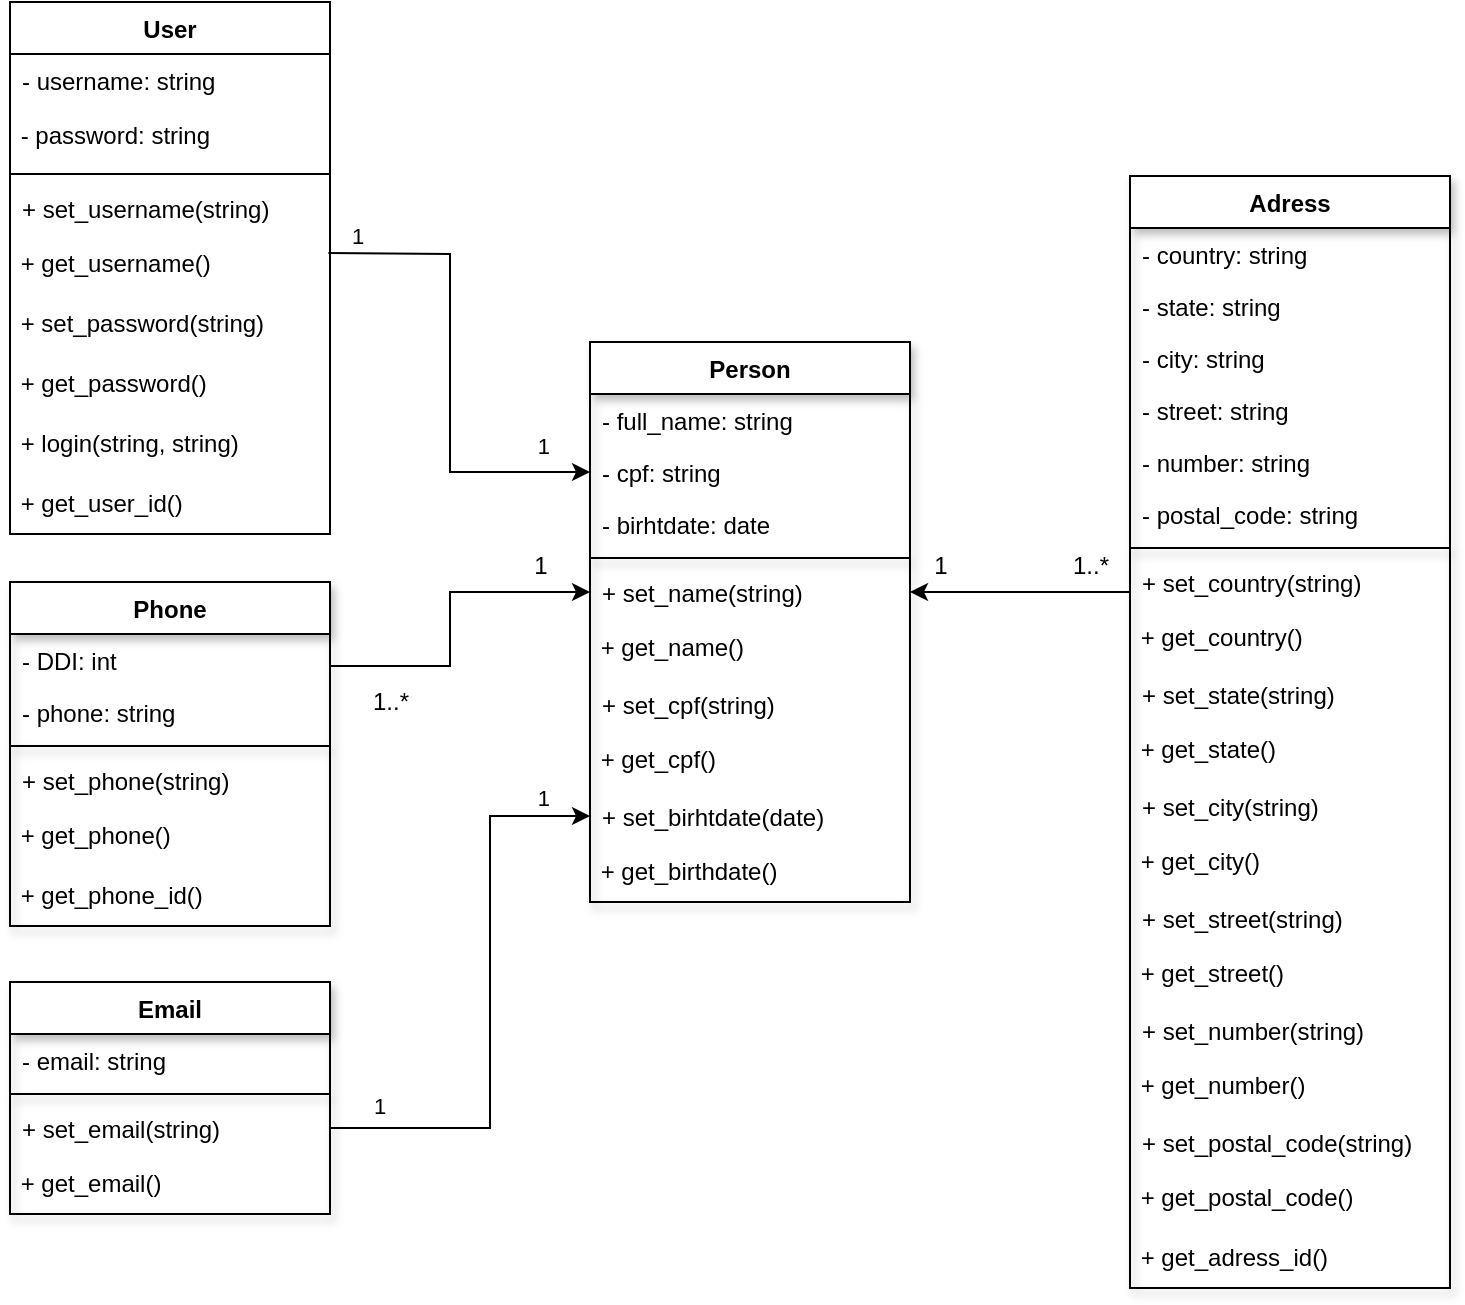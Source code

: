 <mxfile version="20.2.8" type="github">
  <diagram id="C5RBs43oDa-KdzZeNtuy" name="Page-1">
    <mxGraphModel dx="1385" dy="657" grid="1" gridSize="10" guides="1" tooltips="1" connect="1" arrows="1" fold="1" page="1" pageScale="1" pageWidth="827" pageHeight="1169" math="0" shadow="0">
      <root>
        <mxCell id="WIyWlLk6GJQsqaUBKTNV-0" />
        <mxCell id="WIyWlLk6GJQsqaUBKTNV-1" parent="WIyWlLk6GJQsqaUBKTNV-0" />
        <mxCell id="1-Ae5yMaaS1Q80fFnslc-0" value="User" style="swimlane;fontStyle=1;align=center;verticalAlign=top;childLayout=stackLayout;horizontal=1;startSize=26;horizontalStack=0;resizeParent=1;resizeParentMax=0;resizeLast=0;collapsible=1;marginBottom=0;" vertex="1" parent="WIyWlLk6GJQsqaUBKTNV-1">
          <mxGeometry x="60" y="30" width="160" height="266" as="geometry" />
        </mxCell>
        <mxCell id="1-Ae5yMaaS1Q80fFnslc-1" value="- username: string&#xa;" style="text;strokeColor=none;fillColor=none;align=left;verticalAlign=top;spacingLeft=4;spacingRight=4;overflow=hidden;rotatable=0;points=[[0,0.5],[1,0.5]];portConstraint=eastwest;" vertex="1" parent="1-Ae5yMaaS1Q80fFnslc-0">
          <mxGeometry y="26" width="160" height="26" as="geometry" />
        </mxCell>
        <mxCell id="1-Ae5yMaaS1Q80fFnslc-4" value="&amp;nbsp;- password: string" style="text;html=1;resizable=0;autosize=1;align=left;verticalAlign=middle;points=[];fillColor=none;strokeColor=none;rounded=0;" vertex="1" parent="1-Ae5yMaaS1Q80fFnslc-0">
          <mxGeometry y="52" width="160" height="30" as="geometry" />
        </mxCell>
        <mxCell id="1-Ae5yMaaS1Q80fFnslc-2" value="" style="line;strokeWidth=1;fillColor=none;align=left;verticalAlign=middle;spacingTop=-1;spacingLeft=3;spacingRight=3;rotatable=0;labelPosition=right;points=[];portConstraint=eastwest;strokeColor=inherit;" vertex="1" parent="1-Ae5yMaaS1Q80fFnslc-0">
          <mxGeometry y="82" width="160" height="8" as="geometry" />
        </mxCell>
        <mxCell id="1-Ae5yMaaS1Q80fFnslc-3" value="+ set_username(string)" style="text;strokeColor=none;fillColor=none;align=left;verticalAlign=top;spacingLeft=4;spacingRight=4;overflow=hidden;rotatable=0;points=[[0,0.5],[1,0.5]];portConstraint=eastwest;" vertex="1" parent="1-Ae5yMaaS1Q80fFnslc-0">
          <mxGeometry y="90" width="160" height="26" as="geometry" />
        </mxCell>
        <mxCell id="1-Ae5yMaaS1Q80fFnslc-5" value="&amp;nbsp;+ get_username()" style="text;html=1;resizable=0;autosize=1;align=left;verticalAlign=middle;points=[];fillColor=none;strokeColor=none;rounded=0;shadow=1;" vertex="1" parent="1-Ae5yMaaS1Q80fFnslc-0">
          <mxGeometry y="116" width="160" height="30" as="geometry" />
        </mxCell>
        <mxCell id="1-Ae5yMaaS1Q80fFnslc-6" value="&amp;nbsp;+ set_password(string)" style="text;html=1;resizable=0;autosize=1;align=left;verticalAlign=middle;points=[];fillColor=none;strokeColor=none;rounded=0;" vertex="1" parent="1-Ae5yMaaS1Q80fFnslc-0">
          <mxGeometry y="146" width="160" height="30" as="geometry" />
        </mxCell>
        <mxCell id="1-Ae5yMaaS1Q80fFnslc-7" value="&amp;nbsp;+ get_password()" style="text;html=1;resizable=0;autosize=1;align=left;verticalAlign=middle;points=[];fillColor=none;strokeColor=none;rounded=0;shadow=1;" vertex="1" parent="1-Ae5yMaaS1Q80fFnslc-0">
          <mxGeometry y="176" width="160" height="30" as="geometry" />
        </mxCell>
        <mxCell id="1-Ae5yMaaS1Q80fFnslc-8" value="&amp;nbsp;+ login(string, string)" style="text;html=1;resizable=0;autosize=1;align=left;verticalAlign=middle;points=[];fillColor=none;strokeColor=none;rounded=0;shadow=1;" vertex="1" parent="1-Ae5yMaaS1Q80fFnslc-0">
          <mxGeometry y="206" width="160" height="30" as="geometry" />
        </mxCell>
        <mxCell id="1-Ae5yMaaS1Q80fFnslc-78" value="&amp;nbsp;+ get_user_id()" style="text;html=1;resizable=0;autosize=1;align=left;verticalAlign=middle;points=[];fillColor=none;strokeColor=none;rounded=0;shadow=1;" vertex="1" parent="1-Ae5yMaaS1Q80fFnslc-0">
          <mxGeometry y="236" width="160" height="30" as="geometry" />
        </mxCell>
        <mxCell id="1-Ae5yMaaS1Q80fFnslc-9" value="Person" style="swimlane;fontStyle=1;align=center;verticalAlign=top;childLayout=stackLayout;horizontal=1;startSize=26;horizontalStack=0;resizeParent=1;resizeParentMax=0;resizeLast=0;collapsible=1;marginBottom=0;shadow=1;" vertex="1" parent="WIyWlLk6GJQsqaUBKTNV-1">
          <mxGeometry x="350" y="200" width="160" height="280" as="geometry" />
        </mxCell>
        <mxCell id="1-Ae5yMaaS1Q80fFnslc-13" value="- full_name: string" style="text;strokeColor=none;fillColor=none;align=left;verticalAlign=top;spacingLeft=4;spacingRight=4;overflow=hidden;rotatable=0;points=[[0,0.5],[1,0.5]];portConstraint=eastwest;shadow=1;" vertex="1" parent="1-Ae5yMaaS1Q80fFnslc-9">
          <mxGeometry y="26" width="160" height="26" as="geometry" />
        </mxCell>
        <mxCell id="1-Ae5yMaaS1Q80fFnslc-20" value="- cpf: string" style="text;strokeColor=none;fillColor=none;align=left;verticalAlign=top;spacingLeft=4;spacingRight=4;overflow=hidden;rotatable=0;points=[[0,0.5],[1,0.5]];portConstraint=eastwest;shadow=1;" vertex="1" parent="1-Ae5yMaaS1Q80fFnslc-9">
          <mxGeometry y="52" width="160" height="26" as="geometry" />
        </mxCell>
        <mxCell id="1-Ae5yMaaS1Q80fFnslc-10" value="- birhtdate: date" style="text;strokeColor=none;fillColor=none;align=left;verticalAlign=top;spacingLeft=4;spacingRight=4;overflow=hidden;rotatable=0;points=[[0,0.5],[1,0.5]];portConstraint=eastwest;shadow=1;" vertex="1" parent="1-Ae5yMaaS1Q80fFnslc-9">
          <mxGeometry y="78" width="160" height="26" as="geometry" />
        </mxCell>
        <mxCell id="1-Ae5yMaaS1Q80fFnslc-11" value="" style="line;strokeWidth=1;fillColor=none;align=left;verticalAlign=middle;spacingTop=-1;spacingLeft=3;spacingRight=3;rotatable=0;labelPosition=right;points=[];portConstraint=eastwest;strokeColor=inherit;shadow=1;" vertex="1" parent="1-Ae5yMaaS1Q80fFnslc-9">
          <mxGeometry y="104" width="160" height="8" as="geometry" />
        </mxCell>
        <mxCell id="1-Ae5yMaaS1Q80fFnslc-15" value="+ set_name(string)" style="text;strokeColor=none;fillColor=none;align=left;verticalAlign=top;spacingLeft=4;spacingRight=4;overflow=hidden;rotatable=0;points=[[0,0.5],[1,0.5]];portConstraint=eastwest;" vertex="1" parent="1-Ae5yMaaS1Q80fFnslc-9">
          <mxGeometry y="112" width="160" height="26" as="geometry" />
        </mxCell>
        <mxCell id="1-Ae5yMaaS1Q80fFnslc-16" value="&amp;nbsp;+ get_name()" style="text;html=1;resizable=0;autosize=1;align=left;verticalAlign=middle;points=[];fillColor=none;strokeColor=none;rounded=0;shadow=1;" vertex="1" parent="1-Ae5yMaaS1Q80fFnslc-9">
          <mxGeometry y="138" width="160" height="30" as="geometry" />
        </mxCell>
        <mxCell id="1-Ae5yMaaS1Q80fFnslc-81" value="+ set_cpf(string)" style="text;strokeColor=none;fillColor=none;align=left;verticalAlign=top;spacingLeft=4;spacingRight=4;overflow=hidden;rotatable=0;points=[[0,0.5],[1,0.5]];portConstraint=eastwest;" vertex="1" parent="1-Ae5yMaaS1Q80fFnslc-9">
          <mxGeometry y="168" width="160" height="26" as="geometry" />
        </mxCell>
        <mxCell id="1-Ae5yMaaS1Q80fFnslc-82" value="&amp;nbsp;+ get_cpf()" style="text;html=1;resizable=0;autosize=1;align=left;verticalAlign=middle;points=[];fillColor=none;strokeColor=none;rounded=0;shadow=1;" vertex="1" parent="1-Ae5yMaaS1Q80fFnslc-9">
          <mxGeometry y="194" width="160" height="30" as="geometry" />
        </mxCell>
        <mxCell id="1-Ae5yMaaS1Q80fFnslc-17" value="+ set_birhtdate(date)" style="text;strokeColor=none;fillColor=none;align=left;verticalAlign=top;spacingLeft=4;spacingRight=4;overflow=hidden;rotatable=0;points=[[0,0.5],[1,0.5]];portConstraint=eastwest;" vertex="1" parent="1-Ae5yMaaS1Q80fFnslc-9">
          <mxGeometry y="224" width="160" height="26" as="geometry" />
        </mxCell>
        <mxCell id="1-Ae5yMaaS1Q80fFnslc-18" value="&amp;nbsp;+ get_birthdate()" style="text;html=1;resizable=0;autosize=1;align=left;verticalAlign=middle;points=[];fillColor=none;strokeColor=none;rounded=0;shadow=1;" vertex="1" parent="1-Ae5yMaaS1Q80fFnslc-9">
          <mxGeometry y="250" width="160" height="30" as="geometry" />
        </mxCell>
        <mxCell id="1-Ae5yMaaS1Q80fFnslc-21" value="Adress" style="swimlane;fontStyle=1;align=center;verticalAlign=top;childLayout=stackLayout;horizontal=1;startSize=26;horizontalStack=0;resizeParent=1;resizeParentMax=0;resizeLast=0;collapsible=1;marginBottom=0;shadow=1;" vertex="1" parent="WIyWlLk6GJQsqaUBKTNV-1">
          <mxGeometry x="620" y="117" width="160" height="556" as="geometry" />
        </mxCell>
        <mxCell id="1-Ae5yMaaS1Q80fFnslc-22" value="- country: string" style="text;strokeColor=none;fillColor=none;align=left;verticalAlign=top;spacingLeft=4;spacingRight=4;overflow=hidden;rotatable=0;points=[[0,0.5],[1,0.5]];portConstraint=eastwest;shadow=1;" vertex="1" parent="1-Ae5yMaaS1Q80fFnslc-21">
          <mxGeometry y="26" width="160" height="26" as="geometry" />
        </mxCell>
        <mxCell id="1-Ae5yMaaS1Q80fFnslc-29" value="- state: string" style="text;strokeColor=none;fillColor=none;align=left;verticalAlign=top;spacingLeft=4;spacingRight=4;overflow=hidden;rotatable=0;points=[[0,0.5],[1,0.5]];portConstraint=eastwest;shadow=1;" vertex="1" parent="1-Ae5yMaaS1Q80fFnslc-21">
          <mxGeometry y="52" width="160" height="26" as="geometry" />
        </mxCell>
        <mxCell id="1-Ae5yMaaS1Q80fFnslc-30" value="- city: string" style="text;strokeColor=none;fillColor=none;align=left;verticalAlign=top;spacingLeft=4;spacingRight=4;overflow=hidden;rotatable=0;points=[[0,0.5],[1,0.5]];portConstraint=eastwest;shadow=1;" vertex="1" parent="1-Ae5yMaaS1Q80fFnslc-21">
          <mxGeometry y="78" width="160" height="26" as="geometry" />
        </mxCell>
        <mxCell id="1-Ae5yMaaS1Q80fFnslc-31" value="- street: string" style="text;strokeColor=none;fillColor=none;align=left;verticalAlign=top;spacingLeft=4;spacingRight=4;overflow=hidden;rotatable=0;points=[[0,0.5],[1,0.5]];portConstraint=eastwest;shadow=1;" vertex="1" parent="1-Ae5yMaaS1Q80fFnslc-21">
          <mxGeometry y="104" width="160" height="26" as="geometry" />
        </mxCell>
        <mxCell id="1-Ae5yMaaS1Q80fFnslc-32" value="- number: string" style="text;strokeColor=none;fillColor=none;align=left;verticalAlign=top;spacingLeft=4;spacingRight=4;overflow=hidden;rotatable=0;points=[[0,0.5],[1,0.5]];portConstraint=eastwest;shadow=1;" vertex="1" parent="1-Ae5yMaaS1Q80fFnslc-21">
          <mxGeometry y="130" width="160" height="26" as="geometry" />
        </mxCell>
        <mxCell id="1-Ae5yMaaS1Q80fFnslc-33" value="- postal_code: string" style="text;strokeColor=none;fillColor=none;align=left;verticalAlign=top;spacingLeft=4;spacingRight=4;overflow=hidden;rotatable=0;points=[[0,0.5],[1,0.5]];portConstraint=eastwest;shadow=1;" vertex="1" parent="1-Ae5yMaaS1Q80fFnslc-21">
          <mxGeometry y="156" width="160" height="26" as="geometry" />
        </mxCell>
        <mxCell id="1-Ae5yMaaS1Q80fFnslc-23" value="" style="line;strokeWidth=1;fillColor=none;align=left;verticalAlign=middle;spacingTop=-1;spacingLeft=3;spacingRight=3;rotatable=0;labelPosition=right;points=[];portConstraint=eastwest;strokeColor=inherit;shadow=1;" vertex="1" parent="1-Ae5yMaaS1Q80fFnslc-21">
          <mxGeometry y="182" width="160" height="8" as="geometry" />
        </mxCell>
        <mxCell id="1-Ae5yMaaS1Q80fFnslc-39" value="+ set_country(string)" style="text;strokeColor=none;fillColor=none;align=left;verticalAlign=top;spacingLeft=4;spacingRight=4;overflow=hidden;rotatable=0;points=[[0,0.5],[1,0.5]];portConstraint=eastwest;" vertex="1" parent="1-Ae5yMaaS1Q80fFnslc-21">
          <mxGeometry y="190" width="160" height="26" as="geometry" />
        </mxCell>
        <mxCell id="1-Ae5yMaaS1Q80fFnslc-40" value="&amp;nbsp;+ get_country()" style="text;html=1;resizable=0;autosize=1;align=left;verticalAlign=middle;points=[];fillColor=none;strokeColor=none;rounded=0;shadow=1;" vertex="1" parent="1-Ae5yMaaS1Q80fFnslc-21">
          <mxGeometry y="216" width="160" height="30" as="geometry" />
        </mxCell>
        <mxCell id="1-Ae5yMaaS1Q80fFnslc-41" value="+ set_state(string)" style="text;strokeColor=none;fillColor=none;align=left;verticalAlign=top;spacingLeft=4;spacingRight=4;overflow=hidden;rotatable=0;points=[[0,0.5],[1,0.5]];portConstraint=eastwest;" vertex="1" parent="1-Ae5yMaaS1Q80fFnslc-21">
          <mxGeometry y="246" width="160" height="26" as="geometry" />
        </mxCell>
        <mxCell id="1-Ae5yMaaS1Q80fFnslc-42" value="&amp;nbsp;+ get_state()" style="text;html=1;resizable=0;autosize=1;align=left;verticalAlign=middle;points=[];fillColor=none;strokeColor=none;rounded=0;shadow=1;" vertex="1" parent="1-Ae5yMaaS1Q80fFnslc-21">
          <mxGeometry y="272" width="160" height="30" as="geometry" />
        </mxCell>
        <mxCell id="1-Ae5yMaaS1Q80fFnslc-43" value="+ set_city(string)" style="text;strokeColor=none;fillColor=none;align=left;verticalAlign=top;spacingLeft=4;spacingRight=4;overflow=hidden;rotatable=0;points=[[0,0.5],[1,0.5]];portConstraint=eastwest;" vertex="1" parent="1-Ae5yMaaS1Q80fFnslc-21">
          <mxGeometry y="302" width="160" height="26" as="geometry" />
        </mxCell>
        <mxCell id="1-Ae5yMaaS1Q80fFnslc-44" value="&amp;nbsp;+ get_city()" style="text;html=1;resizable=0;autosize=1;align=left;verticalAlign=middle;points=[];fillColor=none;strokeColor=none;rounded=0;shadow=1;" vertex="1" parent="1-Ae5yMaaS1Q80fFnslc-21">
          <mxGeometry y="328" width="160" height="30" as="geometry" />
        </mxCell>
        <mxCell id="1-Ae5yMaaS1Q80fFnslc-45" value="+ set_street(string)" style="text;strokeColor=none;fillColor=none;align=left;verticalAlign=top;spacingLeft=4;spacingRight=4;overflow=hidden;rotatable=0;points=[[0,0.5],[1,0.5]];portConstraint=eastwest;" vertex="1" parent="1-Ae5yMaaS1Q80fFnslc-21">
          <mxGeometry y="358" width="160" height="26" as="geometry" />
        </mxCell>
        <mxCell id="1-Ae5yMaaS1Q80fFnslc-52" value="&amp;nbsp;+ get_street()" style="text;html=1;resizable=0;autosize=1;align=left;verticalAlign=middle;points=[];fillColor=none;strokeColor=none;rounded=0;shadow=1;" vertex="1" parent="1-Ae5yMaaS1Q80fFnslc-21">
          <mxGeometry y="384" width="160" height="30" as="geometry" />
        </mxCell>
        <mxCell id="1-Ae5yMaaS1Q80fFnslc-49" value="+ set_number(string)" style="text;strokeColor=none;fillColor=none;align=left;verticalAlign=top;spacingLeft=4;spacingRight=4;overflow=hidden;rotatable=0;points=[[0,0.5],[1,0.5]];portConstraint=eastwest;" vertex="1" parent="1-Ae5yMaaS1Q80fFnslc-21">
          <mxGeometry y="414" width="160" height="26" as="geometry" />
        </mxCell>
        <mxCell id="1-Ae5yMaaS1Q80fFnslc-50" value="&amp;nbsp;+ get_number()" style="text;html=1;resizable=0;autosize=1;align=left;verticalAlign=middle;points=[];fillColor=none;strokeColor=none;rounded=0;shadow=1;" vertex="1" parent="1-Ae5yMaaS1Q80fFnslc-21">
          <mxGeometry y="440" width="160" height="30" as="geometry" />
        </mxCell>
        <mxCell id="1-Ae5yMaaS1Q80fFnslc-51" value="+ set_postal_code(string)" style="text;strokeColor=none;fillColor=none;align=left;verticalAlign=top;spacingLeft=4;spacingRight=4;overflow=hidden;rotatable=0;points=[[0,0.5],[1,0.5]];portConstraint=eastwest;" vertex="1" parent="1-Ae5yMaaS1Q80fFnslc-21">
          <mxGeometry y="470" width="160" height="26" as="geometry" />
        </mxCell>
        <mxCell id="1-Ae5yMaaS1Q80fFnslc-46" value="&amp;nbsp;+ get_postal_code()" style="text;html=1;resizable=0;autosize=1;align=left;verticalAlign=middle;points=[];fillColor=none;strokeColor=none;rounded=0;shadow=1;" vertex="1" parent="1-Ae5yMaaS1Q80fFnslc-21">
          <mxGeometry y="496" width="160" height="30" as="geometry" />
        </mxCell>
        <mxCell id="1-Ae5yMaaS1Q80fFnslc-79" value="&amp;nbsp;+ get_adress_id()" style="text;html=1;resizable=0;autosize=1;align=left;verticalAlign=middle;points=[];fillColor=none;strokeColor=none;rounded=0;shadow=1;" vertex="1" parent="1-Ae5yMaaS1Q80fFnslc-21">
          <mxGeometry y="526" width="160" height="30" as="geometry" />
        </mxCell>
        <mxCell id="1-Ae5yMaaS1Q80fFnslc-25" value="Email" style="swimlane;fontStyle=1;align=center;verticalAlign=top;childLayout=stackLayout;horizontal=1;startSize=26;horizontalStack=0;resizeParent=1;resizeParentMax=0;resizeLast=0;collapsible=1;marginBottom=0;shadow=1;" vertex="1" parent="WIyWlLk6GJQsqaUBKTNV-1">
          <mxGeometry x="60" y="520" width="160" height="116" as="geometry" />
        </mxCell>
        <mxCell id="1-Ae5yMaaS1Q80fFnslc-26" value="- email: string" style="text;strokeColor=none;fillColor=none;align=left;verticalAlign=top;spacingLeft=4;spacingRight=4;overflow=hidden;rotatable=0;points=[[0,0.5],[1,0.5]];portConstraint=eastwest;shadow=1;" vertex="1" parent="1-Ae5yMaaS1Q80fFnslc-25">
          <mxGeometry y="26" width="160" height="26" as="geometry" />
        </mxCell>
        <mxCell id="1-Ae5yMaaS1Q80fFnslc-27" value="" style="line;strokeWidth=1;fillColor=none;align=left;verticalAlign=middle;spacingTop=-1;spacingLeft=3;spacingRight=3;rotatable=0;labelPosition=right;points=[];portConstraint=eastwest;strokeColor=inherit;shadow=1;" vertex="1" parent="1-Ae5yMaaS1Q80fFnslc-25">
          <mxGeometry y="52" width="160" height="8" as="geometry" />
        </mxCell>
        <mxCell id="1-Ae5yMaaS1Q80fFnslc-35" value="+ set_email(string)" style="text;strokeColor=none;fillColor=none;align=left;verticalAlign=top;spacingLeft=4;spacingRight=4;overflow=hidden;rotatable=0;points=[[0,0.5],[1,0.5]];portConstraint=eastwest;" vertex="1" parent="1-Ae5yMaaS1Q80fFnslc-25">
          <mxGeometry y="60" width="160" height="26" as="geometry" />
        </mxCell>
        <mxCell id="1-Ae5yMaaS1Q80fFnslc-36" value="&amp;nbsp;+ get_email()" style="text;html=1;resizable=0;autosize=1;align=left;verticalAlign=middle;points=[];fillColor=none;strokeColor=none;rounded=0;shadow=1;" vertex="1" parent="1-Ae5yMaaS1Q80fFnslc-25">
          <mxGeometry y="86" width="160" height="30" as="geometry" />
        </mxCell>
        <mxCell id="1-Ae5yMaaS1Q80fFnslc-54" value="" style="endArrow=classic;html=1;rounded=0;exitX=1;exitY=0.5;exitDx=0;exitDy=0;entryX=0;entryY=0.5;entryDx=0;entryDy=0;" edge="1" parent="WIyWlLk6GJQsqaUBKTNV-1" source="1-Ae5yMaaS1Q80fFnslc-35" target="1-Ae5yMaaS1Q80fFnslc-17">
          <mxGeometry relative="1" as="geometry">
            <mxPoint x="500" y="350" as="sourcePoint" />
            <mxPoint x="290" y="370" as="targetPoint" />
            <Array as="points">
              <mxPoint x="300" y="593" />
              <mxPoint x="300" y="470" />
              <mxPoint x="300" y="437" />
            </Array>
          </mxGeometry>
        </mxCell>
        <mxCell id="1-Ae5yMaaS1Q80fFnslc-56" value="1" style="edgeLabel;resizable=0;html=1;align=left;verticalAlign=bottom;shadow=1;" connectable="0" vertex="1" parent="1-Ae5yMaaS1Q80fFnslc-54">
          <mxGeometry x="-1" relative="1" as="geometry">
            <mxPoint x="20" y="-3" as="offset" />
          </mxGeometry>
        </mxCell>
        <mxCell id="1-Ae5yMaaS1Q80fFnslc-57" value="1" style="edgeLabel;resizable=0;html=1;align=right;verticalAlign=bottom;shadow=1;" connectable="0" vertex="1" parent="1-Ae5yMaaS1Q80fFnslc-54">
          <mxGeometry x="1" relative="1" as="geometry">
            <mxPoint x="-20" y="-1" as="offset" />
          </mxGeometry>
        </mxCell>
        <mxCell id="1-Ae5yMaaS1Q80fFnslc-64" style="edgeStyle=orthogonalEdgeStyle;rounded=0;orthogonalLoop=1;jettySize=auto;html=1;exitX=1;exitY=0.5;exitDx=0;exitDy=0;entryX=0;entryY=0.5;entryDx=0;entryDy=0;" edge="1" parent="WIyWlLk6GJQsqaUBKTNV-1" source="1-Ae5yMaaS1Q80fFnslc-63" target="1-Ae5yMaaS1Q80fFnslc-15">
          <mxGeometry relative="1" as="geometry">
            <mxPoint x="280" y="310" as="targetPoint" />
            <Array as="points">
              <mxPoint x="280" y="362" />
              <mxPoint x="280" y="325" />
            </Array>
          </mxGeometry>
        </mxCell>
        <mxCell id="1-Ae5yMaaS1Q80fFnslc-59" value="Phone" style="swimlane;fontStyle=1;align=center;verticalAlign=top;childLayout=stackLayout;horizontal=1;startSize=26;horizontalStack=0;resizeParent=1;resizeParentMax=0;resizeLast=0;collapsible=1;marginBottom=0;shadow=1;" vertex="1" parent="WIyWlLk6GJQsqaUBKTNV-1">
          <mxGeometry x="60" y="320" width="160" height="172" as="geometry" />
        </mxCell>
        <mxCell id="1-Ae5yMaaS1Q80fFnslc-60" value="- DDI: int" style="text;strokeColor=none;fillColor=none;align=left;verticalAlign=top;spacingLeft=4;spacingRight=4;overflow=hidden;rotatable=0;points=[[0,0.5],[1,0.5]];portConstraint=eastwest;shadow=1;" vertex="1" parent="1-Ae5yMaaS1Q80fFnslc-59">
          <mxGeometry y="26" width="160" height="26" as="geometry" />
        </mxCell>
        <mxCell id="1-Ae5yMaaS1Q80fFnslc-63" value="- phone: string" style="text;strokeColor=none;fillColor=none;align=left;verticalAlign=top;spacingLeft=4;spacingRight=4;overflow=hidden;rotatable=0;points=[[0,0.5],[1,0.5]];portConstraint=eastwest;shadow=1;" vertex="1" parent="1-Ae5yMaaS1Q80fFnslc-59">
          <mxGeometry y="52" width="160" height="26" as="geometry" />
        </mxCell>
        <mxCell id="1-Ae5yMaaS1Q80fFnslc-61" value="" style="line;strokeWidth=1;fillColor=none;align=left;verticalAlign=middle;spacingTop=-1;spacingLeft=3;spacingRight=3;rotatable=0;labelPosition=right;points=[];portConstraint=eastwest;strokeColor=inherit;shadow=1;" vertex="1" parent="1-Ae5yMaaS1Q80fFnslc-59">
          <mxGeometry y="78" width="160" height="8" as="geometry" />
        </mxCell>
        <mxCell id="1-Ae5yMaaS1Q80fFnslc-37" value="+ set_phone(string)" style="text;strokeColor=none;fillColor=none;align=left;verticalAlign=top;spacingLeft=4;spacingRight=4;overflow=hidden;rotatable=0;points=[[0,0.5],[1,0.5]];portConstraint=eastwest;" vertex="1" parent="1-Ae5yMaaS1Q80fFnslc-59">
          <mxGeometry y="86" width="160" height="26" as="geometry" />
        </mxCell>
        <mxCell id="1-Ae5yMaaS1Q80fFnslc-38" value="&amp;nbsp;+ get_phone()" style="text;html=1;resizable=0;autosize=1;align=left;verticalAlign=middle;points=[];fillColor=none;strokeColor=none;rounded=0;shadow=1;" vertex="1" parent="1-Ae5yMaaS1Q80fFnslc-59">
          <mxGeometry y="112" width="160" height="30" as="geometry" />
        </mxCell>
        <mxCell id="1-Ae5yMaaS1Q80fFnslc-77" value="&amp;nbsp;+ get_phone_id()" style="text;html=1;resizable=0;autosize=1;align=left;verticalAlign=middle;points=[];fillColor=none;strokeColor=none;rounded=0;shadow=1;" vertex="1" parent="1-Ae5yMaaS1Q80fFnslc-59">
          <mxGeometry y="142" width="160" height="30" as="geometry" />
        </mxCell>
        <mxCell id="1-Ae5yMaaS1Q80fFnslc-65" style="edgeStyle=orthogonalEdgeStyle;rounded=0;orthogonalLoop=1;jettySize=auto;html=1;entryX=1;entryY=0.5;entryDx=0;entryDy=0;" edge="1" parent="WIyWlLk6GJQsqaUBKTNV-1" source="1-Ae5yMaaS1Q80fFnslc-39" target="1-Ae5yMaaS1Q80fFnslc-15">
          <mxGeometry relative="1" as="geometry">
            <Array as="points">
              <mxPoint x="600" y="325" />
              <mxPoint x="600" y="325" />
            </Array>
          </mxGeometry>
        </mxCell>
        <mxCell id="1-Ae5yMaaS1Q80fFnslc-67" value="" style="endArrow=classic;html=1;rounded=0;exitX=0.995;exitY=0.317;exitDx=0;exitDy=0;entryX=0;entryY=0.5;entryDx=0;entryDy=0;exitPerimeter=0;" edge="1" parent="WIyWlLk6GJQsqaUBKTNV-1" source="1-Ae5yMaaS1Q80fFnslc-5" target="1-Ae5yMaaS1Q80fFnslc-20">
          <mxGeometry relative="1" as="geometry">
            <mxPoint x="260" y="140" as="sourcePoint" />
            <mxPoint x="440" y="156" as="targetPoint" />
            <Array as="points">
              <mxPoint x="280" y="156" />
              <mxPoint x="280" y="265" />
            </Array>
          </mxGeometry>
        </mxCell>
        <mxCell id="1-Ae5yMaaS1Q80fFnslc-69" value="1" style="edgeLabel;resizable=0;html=1;align=left;verticalAlign=bottom;shadow=1;" connectable="0" vertex="1" parent="1-Ae5yMaaS1Q80fFnslc-67">
          <mxGeometry x="-1" relative="1" as="geometry">
            <mxPoint x="10" as="offset" />
          </mxGeometry>
        </mxCell>
        <mxCell id="1-Ae5yMaaS1Q80fFnslc-70" value="1" style="edgeLabel;resizable=0;html=1;align=right;verticalAlign=bottom;shadow=1;" connectable="0" vertex="1" parent="1-Ae5yMaaS1Q80fFnslc-67">
          <mxGeometry x="1" relative="1" as="geometry">
            <mxPoint x="-20" y="-5" as="offset" />
          </mxGeometry>
        </mxCell>
        <mxCell id="1-Ae5yMaaS1Q80fFnslc-71" value="1..*" style="text;html=1;resizable=0;autosize=1;align=center;verticalAlign=middle;points=[];fillColor=none;strokeColor=none;rounded=0;shadow=1;" vertex="1" parent="WIyWlLk6GJQsqaUBKTNV-1">
          <mxGeometry x="230" y="365" width="40" height="30" as="geometry" />
        </mxCell>
        <mxCell id="1-Ae5yMaaS1Q80fFnslc-73" value="1" style="text;html=1;resizable=0;autosize=1;align=center;verticalAlign=middle;points=[];fillColor=none;strokeColor=none;rounded=0;shadow=1;" vertex="1" parent="WIyWlLk6GJQsqaUBKTNV-1">
          <mxGeometry x="310" y="297" width="30" height="30" as="geometry" />
        </mxCell>
        <mxCell id="1-Ae5yMaaS1Q80fFnslc-74" value="1" style="text;html=1;resizable=0;autosize=1;align=center;verticalAlign=middle;points=[];fillColor=none;strokeColor=none;rounded=0;shadow=1;" vertex="1" parent="WIyWlLk6GJQsqaUBKTNV-1">
          <mxGeometry x="510" y="297" width="30" height="30" as="geometry" />
        </mxCell>
        <mxCell id="1-Ae5yMaaS1Q80fFnslc-75" value="1..*" style="text;html=1;resizable=0;autosize=1;align=center;verticalAlign=middle;points=[];fillColor=none;strokeColor=none;rounded=0;shadow=1;" vertex="1" parent="WIyWlLk6GJQsqaUBKTNV-1">
          <mxGeometry x="580" y="297" width="40" height="30" as="geometry" />
        </mxCell>
      </root>
    </mxGraphModel>
  </diagram>
</mxfile>
